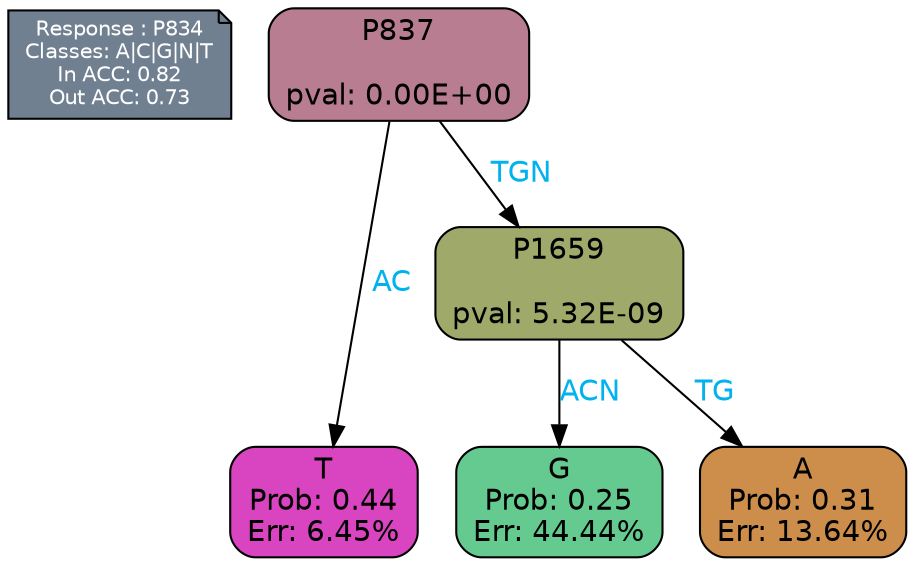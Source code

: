 digraph Tree {
node [shape=box, style="filled, rounded", color="black", fontname=helvetica] ;
graph [ranksep=equally, splines=polylines, bgcolor=transparent, dpi=600] ;
edge [fontname=helvetica] ;
LEGEND [label="Response : P834
Classes: A|C|G|N|T
In ACC: 0.82
Out ACC: 0.73
",shape=note,align=left,style=filled,fillcolor="slategray",fontcolor="white",fontsize=10];1 [label="P837

pval: 0.00E+00", fillcolor="#b87d90"] ;
2 [label="T
Prob: 0.44
Err: 6.45%", fillcolor="#d944c0"] ;
3 [label="P1659

pval: 5.32E-09", fillcolor="#9ea96a"] ;
4 [label="G
Prob: 0.25
Err: 44.44%", fillcolor="#64ca90"] ;
5 [label="A
Prob: 0.31
Err: 13.64%", fillcolor="#cd8e4c"] ;
1 -> 2 [label="AC",fontcolor=deepskyblue2] ;
1 -> 3 [label="TGN",fontcolor=deepskyblue2] ;
3 -> 4 [label="ACN",fontcolor=deepskyblue2] ;
3 -> 5 [label="TG",fontcolor=deepskyblue2] ;
{rank = same; 2;4;5;}{rank = same; LEGEND;1;}}